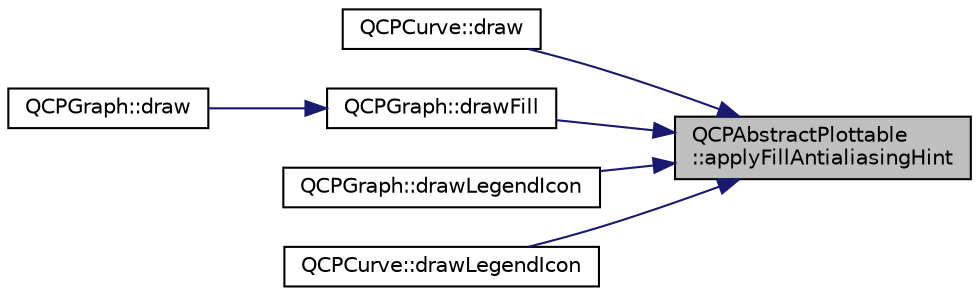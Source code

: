 digraph "QCPAbstractPlottable::applyFillAntialiasingHint"
{
 // LATEX_PDF_SIZE
  edge [fontname="Helvetica",fontsize="10",labelfontname="Helvetica",labelfontsize="10"];
  node [fontname="Helvetica",fontsize="10",shape=record];
  rankdir="RL";
  Node1 [label="QCPAbstractPlottable\l::applyFillAntialiasingHint",height=0.2,width=0.4,color="black", fillcolor="grey75", style="filled", fontcolor="black",tooltip=" "];
  Node1 -> Node2 [dir="back",color="midnightblue",fontsize="10",style="solid",fontname="Helvetica"];
  Node2 [label="QCPCurve::draw",height=0.2,width=0.4,color="black", fillcolor="white", style="filled",URL="$classQCPCurve.html#ac199d41d23865cd68bd7b598308a4433",tooltip=" "];
  Node1 -> Node3 [dir="back",color="midnightblue",fontsize="10",style="solid",fontname="Helvetica"];
  Node3 [label="QCPGraph::drawFill",height=0.2,width=0.4,color="black", fillcolor="white", style="filled",URL="$classQCPGraph.html#a67c5ea573f604efd8bf121a0b7a380d1",tooltip=" "];
  Node3 -> Node4 [dir="back",color="midnightblue",fontsize="10",style="solid",fontname="Helvetica"];
  Node4 [label="QCPGraph::draw",height=0.2,width=0.4,color="black", fillcolor="white", style="filled",URL="$classQCPGraph.html#a2b0849598f06e834b43ce18cd13bcdc3",tooltip=" "];
  Node1 -> Node5 [dir="back",color="midnightblue",fontsize="10",style="solid",fontname="Helvetica"];
  Node5 [label="QCPGraph::drawLegendIcon",height=0.2,width=0.4,color="black", fillcolor="white", style="filled",URL="$classQCPGraph.html#a6efbab06c400bdb15e28b2d0a4ecc18a",tooltip=" "];
  Node1 -> Node6 [dir="back",color="midnightblue",fontsize="10",style="solid",fontname="Helvetica"];
  Node6 [label="QCPCurve::drawLegendIcon",height=0.2,width=0.4,color="black", fillcolor="white", style="filled",URL="$classQCPCurve.html#aac6e94afbce4002d2cd7793250154e84",tooltip=" "];
}

